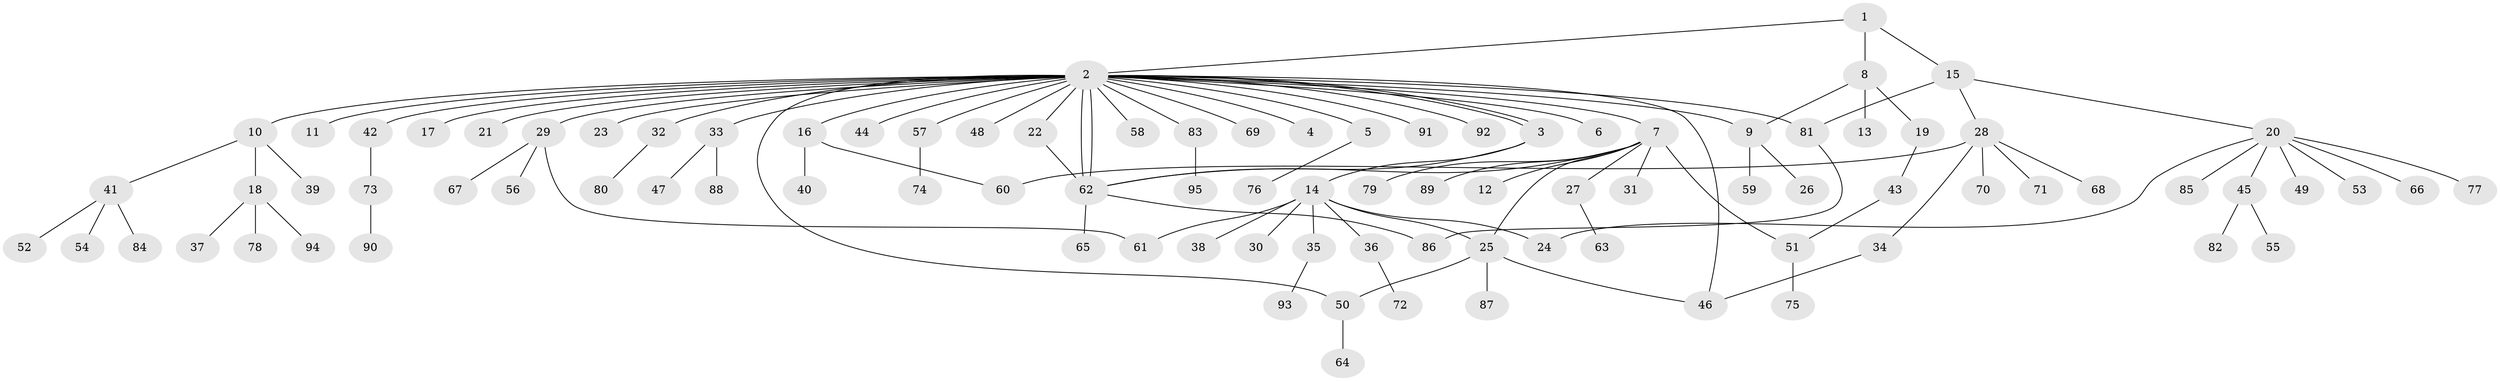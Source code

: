 // coarse degree distribution, {3: 0.14925373134328357, 4: 0.029850746268656716, 8: 0.014925373134328358, 1: 0.5671641791044776, 7: 0.029850746268656716, 2: 0.16417910447761194, 6: 0.014925373134328358, 5: 0.014925373134328358, 29: 0.014925373134328358}
// Generated by graph-tools (version 1.1) at 2025/36/03/04/25 23:36:54]
// undirected, 95 vertices, 110 edges
graph export_dot {
  node [color=gray90,style=filled];
  1;
  2;
  3;
  4;
  5;
  6;
  7;
  8;
  9;
  10;
  11;
  12;
  13;
  14;
  15;
  16;
  17;
  18;
  19;
  20;
  21;
  22;
  23;
  24;
  25;
  26;
  27;
  28;
  29;
  30;
  31;
  32;
  33;
  34;
  35;
  36;
  37;
  38;
  39;
  40;
  41;
  42;
  43;
  44;
  45;
  46;
  47;
  48;
  49;
  50;
  51;
  52;
  53;
  54;
  55;
  56;
  57;
  58;
  59;
  60;
  61;
  62;
  63;
  64;
  65;
  66;
  67;
  68;
  69;
  70;
  71;
  72;
  73;
  74;
  75;
  76;
  77;
  78;
  79;
  80;
  81;
  82;
  83;
  84;
  85;
  86;
  87;
  88;
  89;
  90;
  91;
  92;
  93;
  94;
  95;
  1 -- 2;
  1 -- 8;
  1 -- 15;
  2 -- 3;
  2 -- 3;
  2 -- 4;
  2 -- 5;
  2 -- 6;
  2 -- 7;
  2 -- 9;
  2 -- 10;
  2 -- 11;
  2 -- 16;
  2 -- 17;
  2 -- 21;
  2 -- 22;
  2 -- 23;
  2 -- 29;
  2 -- 32;
  2 -- 33;
  2 -- 42;
  2 -- 44;
  2 -- 46;
  2 -- 48;
  2 -- 50;
  2 -- 57;
  2 -- 58;
  2 -- 62;
  2 -- 62;
  2 -- 69;
  2 -- 81;
  2 -- 83;
  2 -- 91;
  2 -- 92;
  3 -- 14;
  3 -- 62;
  5 -- 76;
  7 -- 12;
  7 -- 25;
  7 -- 27;
  7 -- 31;
  7 -- 51;
  7 -- 62;
  7 -- 79;
  7 -- 89;
  8 -- 9;
  8 -- 13;
  8 -- 19;
  9 -- 26;
  9 -- 59;
  10 -- 18;
  10 -- 39;
  10 -- 41;
  14 -- 24;
  14 -- 25;
  14 -- 30;
  14 -- 35;
  14 -- 36;
  14 -- 38;
  14 -- 61;
  15 -- 20;
  15 -- 28;
  15 -- 81;
  16 -- 40;
  16 -- 60;
  18 -- 37;
  18 -- 78;
  18 -- 94;
  19 -- 43;
  20 -- 24;
  20 -- 45;
  20 -- 49;
  20 -- 53;
  20 -- 66;
  20 -- 77;
  20 -- 85;
  22 -- 62;
  25 -- 46;
  25 -- 50;
  25 -- 87;
  27 -- 63;
  28 -- 34;
  28 -- 60;
  28 -- 68;
  28 -- 70;
  28 -- 71;
  29 -- 56;
  29 -- 61;
  29 -- 67;
  32 -- 80;
  33 -- 47;
  33 -- 88;
  34 -- 46;
  35 -- 93;
  36 -- 72;
  41 -- 52;
  41 -- 54;
  41 -- 84;
  42 -- 73;
  43 -- 51;
  45 -- 55;
  45 -- 82;
  50 -- 64;
  51 -- 75;
  57 -- 74;
  62 -- 65;
  62 -- 86;
  73 -- 90;
  81 -- 86;
  83 -- 95;
}

